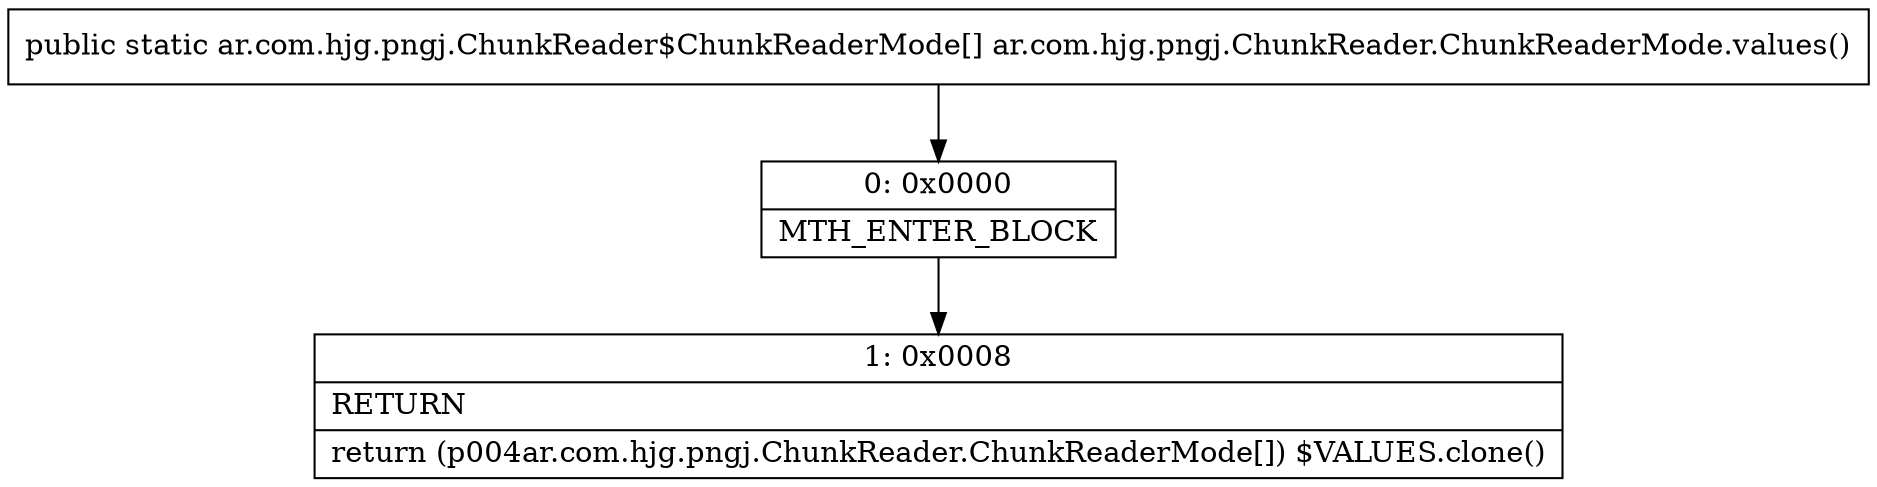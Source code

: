digraph "CFG forar.com.hjg.pngj.ChunkReader.ChunkReaderMode.values()[Lar\/com\/hjg\/pngj\/ChunkReader$ChunkReaderMode;" {
Node_0 [shape=record,label="{0\:\ 0x0000|MTH_ENTER_BLOCK\l}"];
Node_1 [shape=record,label="{1\:\ 0x0008|RETURN\l|return (p004ar.com.hjg.pngj.ChunkReader.ChunkReaderMode[]) $VALUES.clone()\l}"];
MethodNode[shape=record,label="{public static ar.com.hjg.pngj.ChunkReader$ChunkReaderMode[] ar.com.hjg.pngj.ChunkReader.ChunkReaderMode.values() }"];
MethodNode -> Node_0;
Node_0 -> Node_1;
}

